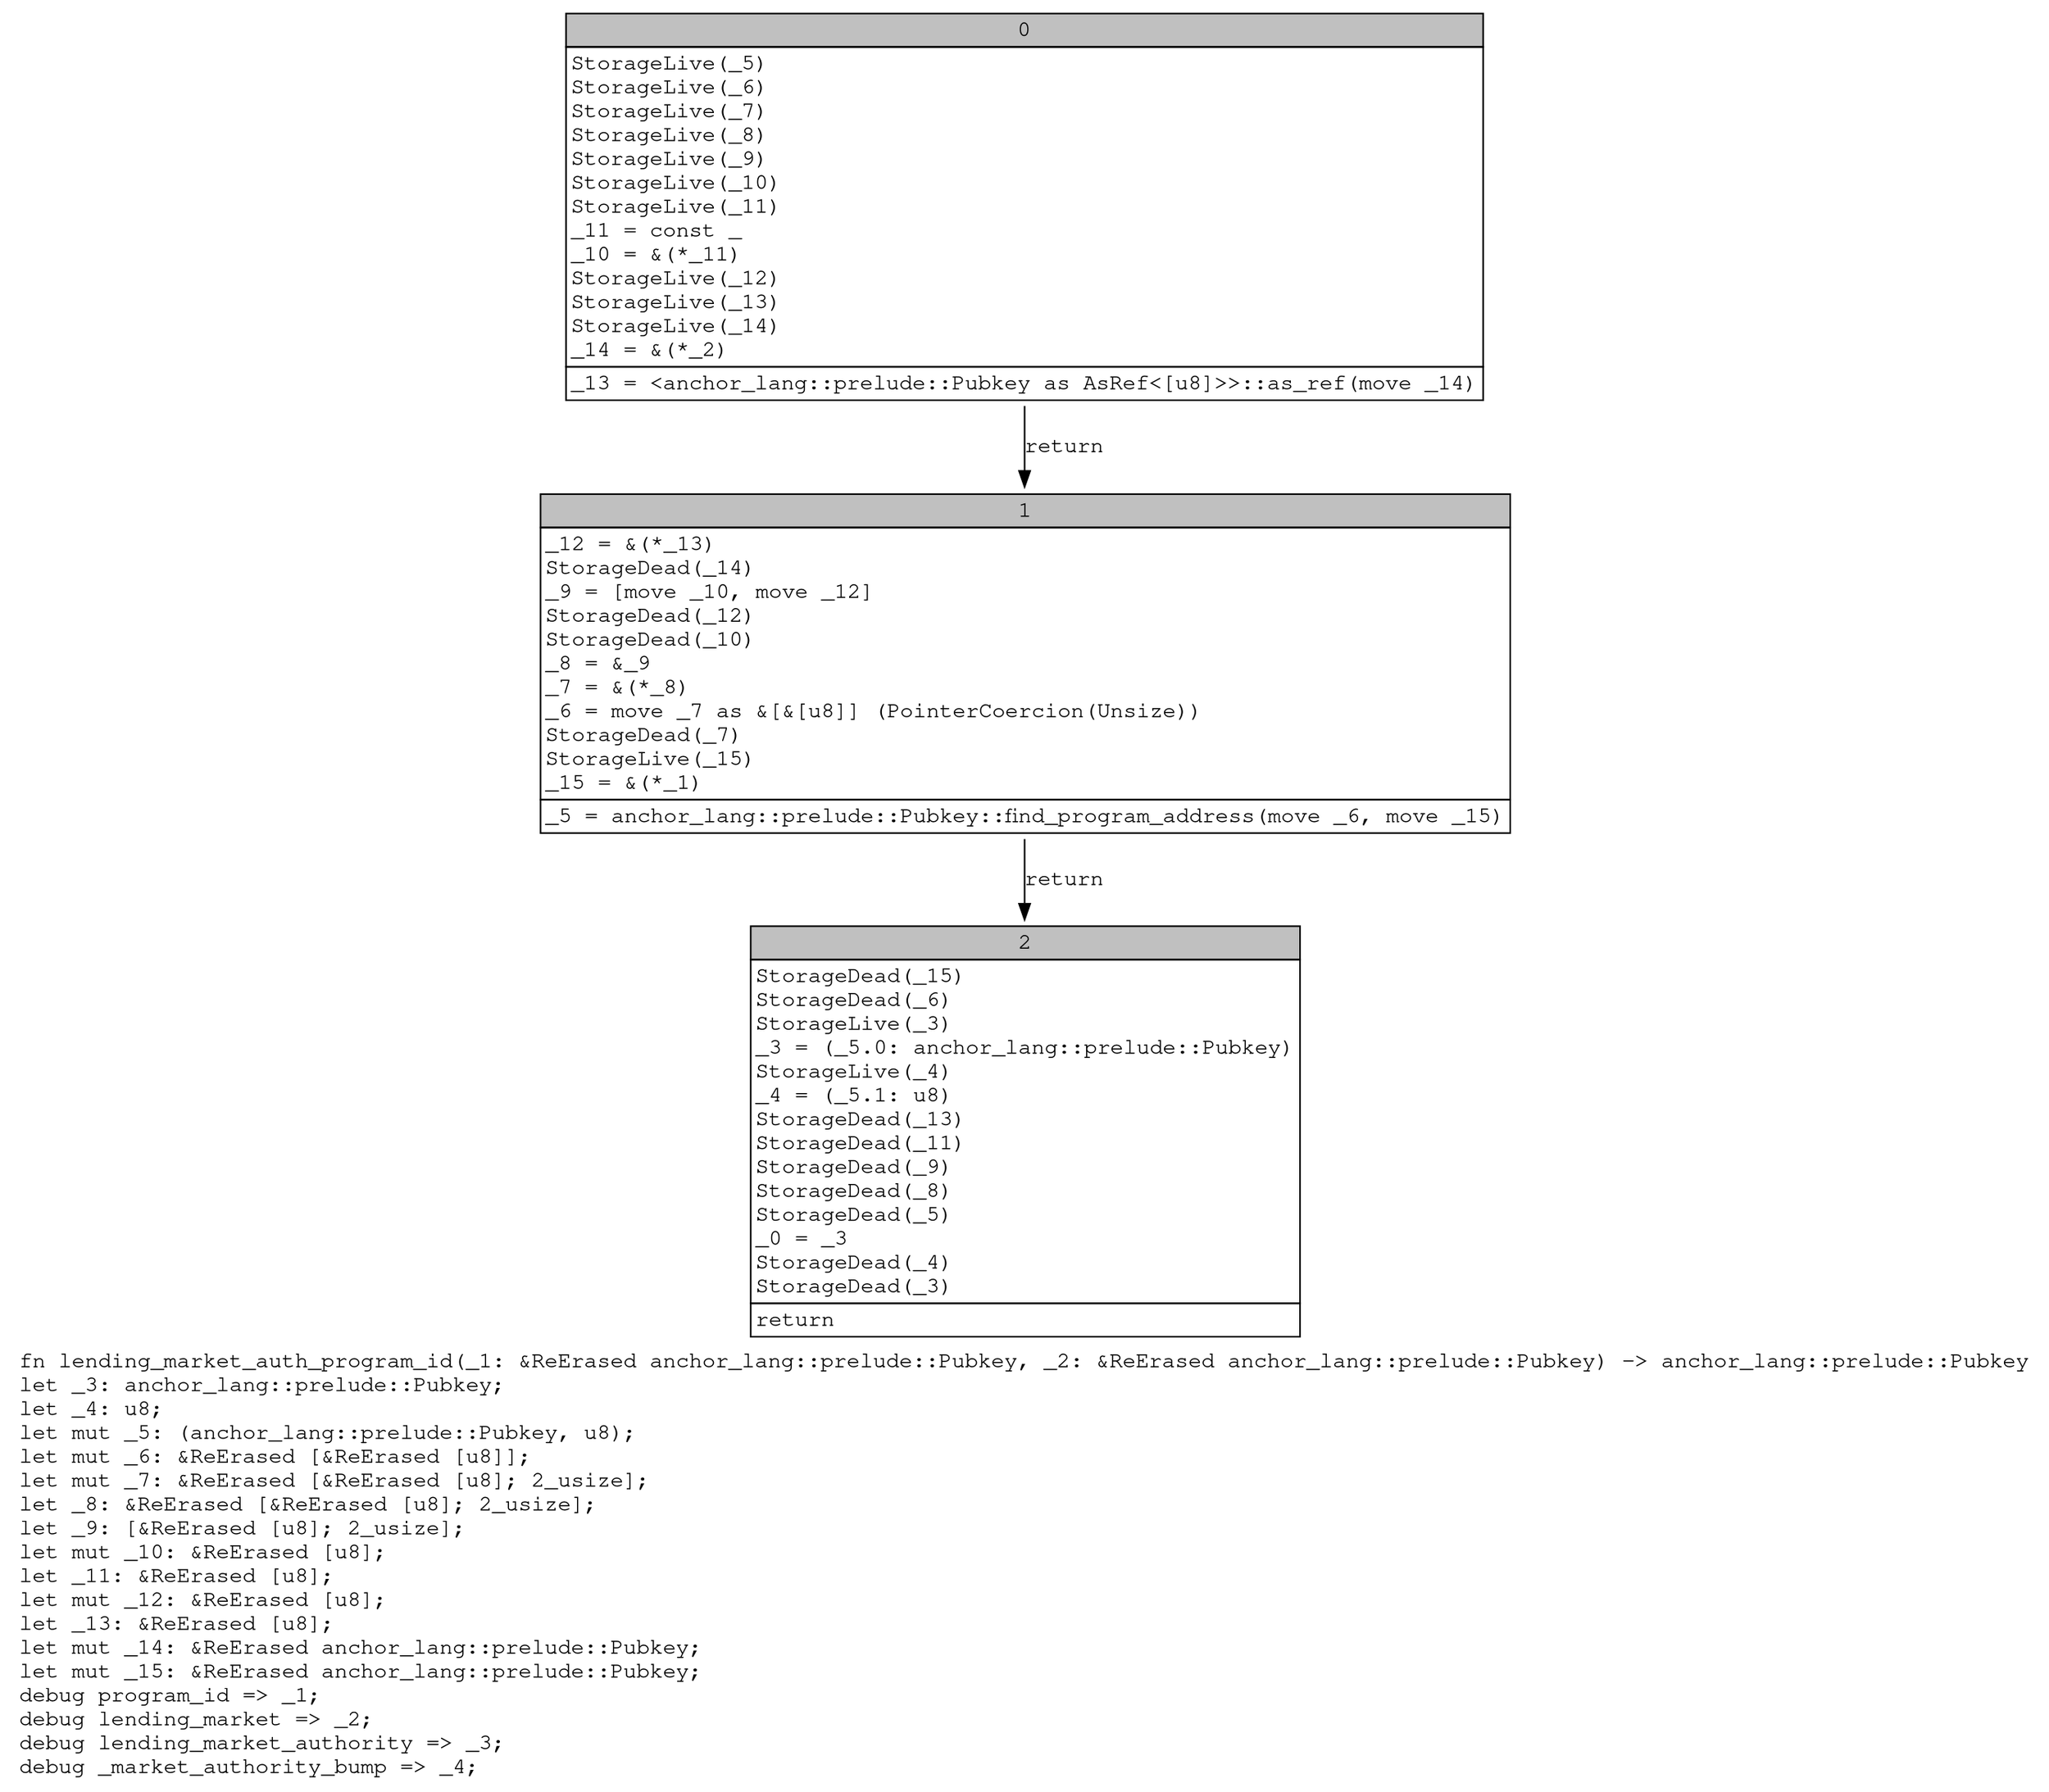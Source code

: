 digraph Mir_0_2766 {
    graph [fontname="Courier, monospace"];
    node [fontname="Courier, monospace"];
    edge [fontname="Courier, monospace"];
    label=<fn lending_market_auth_program_id(_1: &amp;ReErased anchor_lang::prelude::Pubkey, _2: &amp;ReErased anchor_lang::prelude::Pubkey) -&gt; anchor_lang::prelude::Pubkey<br align="left"/>let _3: anchor_lang::prelude::Pubkey;<br align="left"/>let _4: u8;<br align="left"/>let mut _5: (anchor_lang::prelude::Pubkey, u8);<br align="left"/>let mut _6: &amp;ReErased [&amp;ReErased [u8]];<br align="left"/>let mut _7: &amp;ReErased [&amp;ReErased [u8]; 2_usize];<br align="left"/>let _8: &amp;ReErased [&amp;ReErased [u8]; 2_usize];<br align="left"/>let _9: [&amp;ReErased [u8]; 2_usize];<br align="left"/>let mut _10: &amp;ReErased [u8];<br align="left"/>let _11: &amp;ReErased [u8];<br align="left"/>let mut _12: &amp;ReErased [u8];<br align="left"/>let _13: &amp;ReErased [u8];<br align="left"/>let mut _14: &amp;ReErased anchor_lang::prelude::Pubkey;<br align="left"/>let mut _15: &amp;ReErased anchor_lang::prelude::Pubkey;<br align="left"/>debug program_id =&gt; _1;<br align="left"/>debug lending_market =&gt; _2;<br align="left"/>debug lending_market_authority =&gt; _3;<br align="left"/>debug _market_authority_bump =&gt; _4;<br align="left"/>>;
    bb0__0_2766 [shape="none", label=<<table border="0" cellborder="1" cellspacing="0"><tr><td bgcolor="gray" align="center" colspan="1">0</td></tr><tr><td align="left" balign="left">StorageLive(_5)<br/>StorageLive(_6)<br/>StorageLive(_7)<br/>StorageLive(_8)<br/>StorageLive(_9)<br/>StorageLive(_10)<br/>StorageLive(_11)<br/>_11 = const _<br/>_10 = &amp;(*_11)<br/>StorageLive(_12)<br/>StorageLive(_13)<br/>StorageLive(_14)<br/>_14 = &amp;(*_2)<br/></td></tr><tr><td align="left">_13 = &lt;anchor_lang::prelude::Pubkey as AsRef&lt;[u8]&gt;&gt;::as_ref(move _14)</td></tr></table>>];
    bb1__0_2766 [shape="none", label=<<table border="0" cellborder="1" cellspacing="0"><tr><td bgcolor="gray" align="center" colspan="1">1</td></tr><tr><td align="left" balign="left">_12 = &amp;(*_13)<br/>StorageDead(_14)<br/>_9 = [move _10, move _12]<br/>StorageDead(_12)<br/>StorageDead(_10)<br/>_8 = &amp;_9<br/>_7 = &amp;(*_8)<br/>_6 = move _7 as &amp;[&amp;[u8]] (PointerCoercion(Unsize))<br/>StorageDead(_7)<br/>StorageLive(_15)<br/>_15 = &amp;(*_1)<br/></td></tr><tr><td align="left">_5 = anchor_lang::prelude::Pubkey::find_program_address(move _6, move _15)</td></tr></table>>];
    bb2__0_2766 [shape="none", label=<<table border="0" cellborder="1" cellspacing="0"><tr><td bgcolor="gray" align="center" colspan="1">2</td></tr><tr><td align="left" balign="left">StorageDead(_15)<br/>StorageDead(_6)<br/>StorageLive(_3)<br/>_3 = (_5.0: anchor_lang::prelude::Pubkey)<br/>StorageLive(_4)<br/>_4 = (_5.1: u8)<br/>StorageDead(_13)<br/>StorageDead(_11)<br/>StorageDead(_9)<br/>StorageDead(_8)<br/>StorageDead(_5)<br/>_0 = _3<br/>StorageDead(_4)<br/>StorageDead(_3)<br/></td></tr><tr><td align="left">return</td></tr></table>>];
    bb0__0_2766 -> bb1__0_2766 [label="return"];
    bb1__0_2766 -> bb2__0_2766 [label="return"];
}
